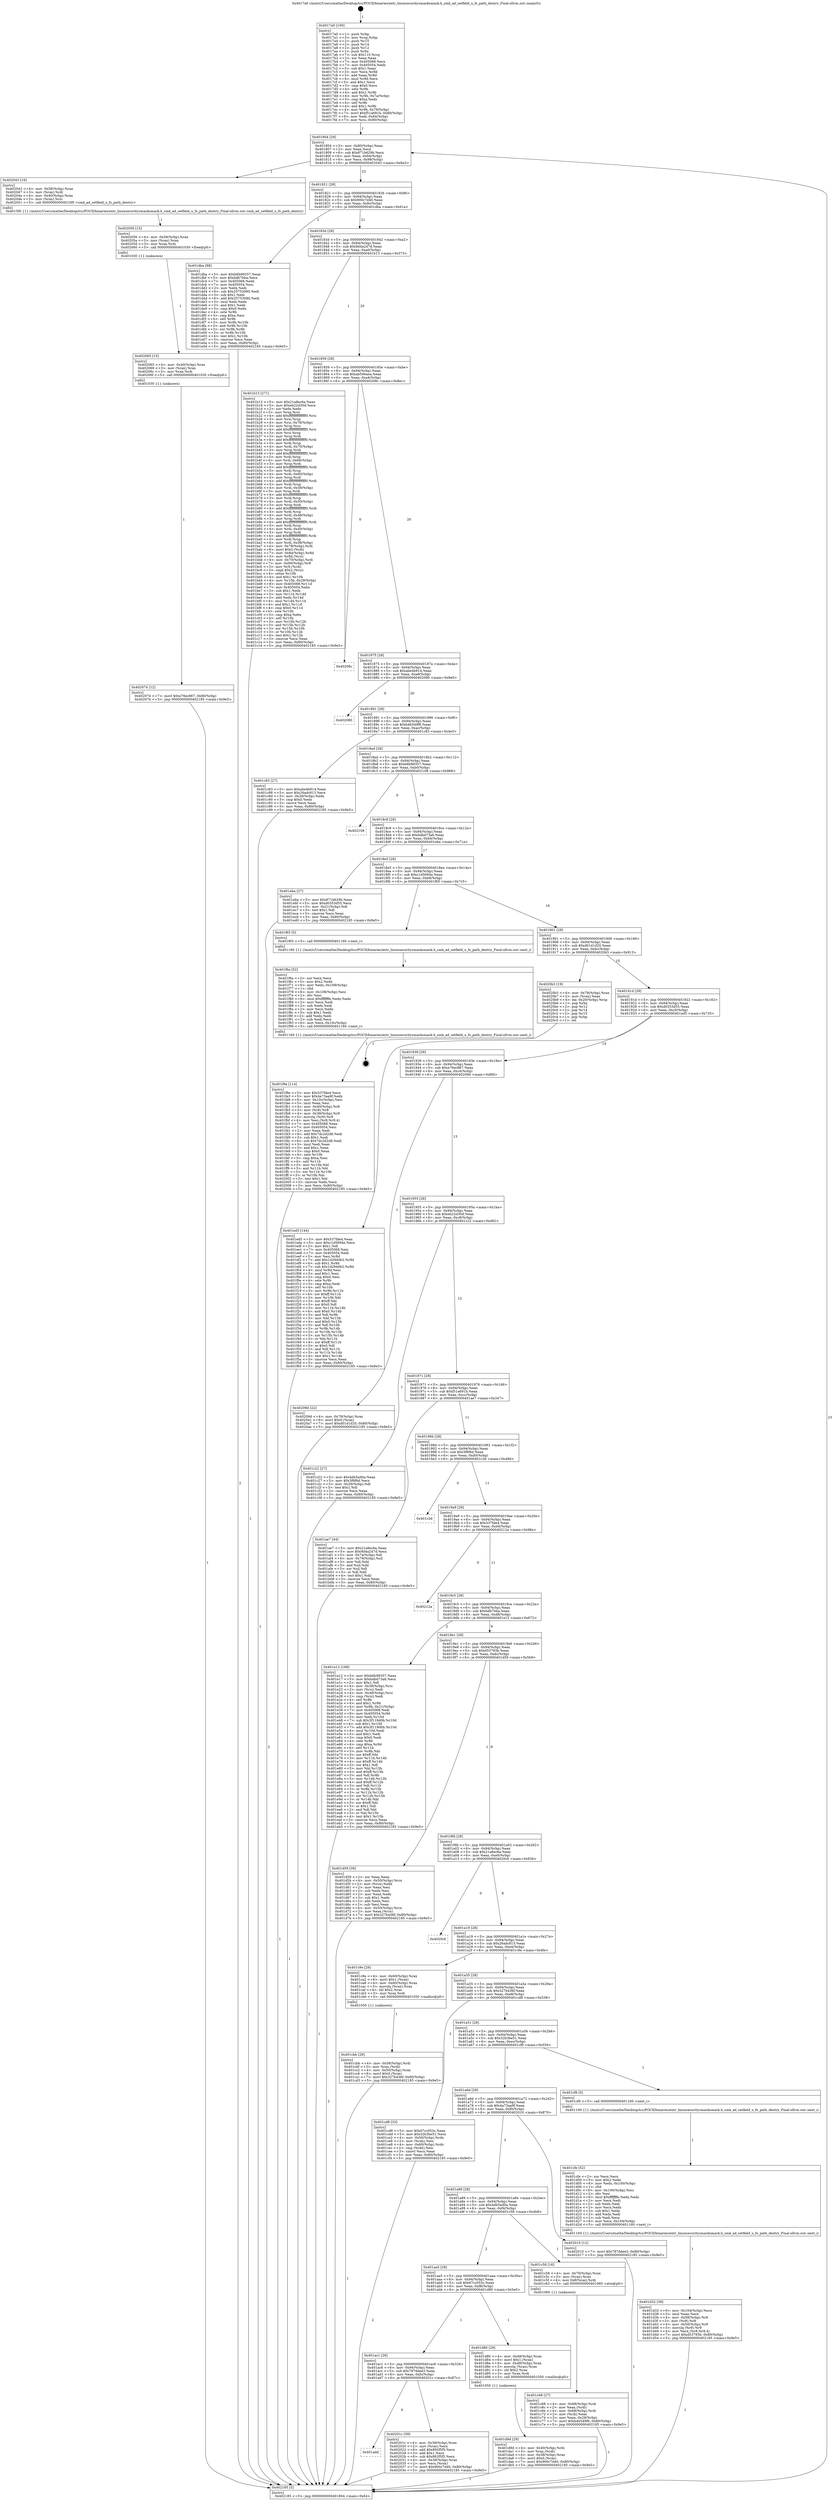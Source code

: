 digraph "0x4017a0" {
  label = "0x4017a0 (/mnt/c/Users/mathe/Desktop/tcc/POCII/binaries/extr_linuxsecuritysmacksmack.h_smk_ad_setfield_u_fs_path_dentry_Final-ollvm.out::main(0))"
  labelloc = "t"
  node[shape=record]

  Entry [label="",width=0.3,height=0.3,shape=circle,fillcolor=black,style=filled]
  "0x401804" [label="{
     0x401804 [29]\l
     | [instrs]\l
     &nbsp;&nbsp;0x401804 \<+3\>: mov -0x80(%rbp),%eax\l
     &nbsp;&nbsp;0x401807 \<+2\>: mov %eax,%ecx\l
     &nbsp;&nbsp;0x401809 \<+6\>: sub $0x871b629b,%ecx\l
     &nbsp;&nbsp;0x40180f \<+6\>: mov %eax,-0x94(%rbp)\l
     &nbsp;&nbsp;0x401815 \<+6\>: mov %ecx,-0x98(%rbp)\l
     &nbsp;&nbsp;0x40181b \<+6\>: je 0000000000402043 \<main+0x8a3\>\l
  }"]
  "0x402043" [label="{
     0x402043 [19]\l
     | [instrs]\l
     &nbsp;&nbsp;0x402043 \<+4\>: mov -0x58(%rbp),%rax\l
     &nbsp;&nbsp;0x402047 \<+3\>: mov (%rax),%rdi\l
     &nbsp;&nbsp;0x40204a \<+4\>: mov -0x40(%rbp),%rax\l
     &nbsp;&nbsp;0x40204e \<+3\>: mov (%rax),%rsi\l
     &nbsp;&nbsp;0x402051 \<+5\>: call 00000000004015f0 \<smk_ad_setfield_u_fs_path_dentry\>\l
     | [calls]\l
     &nbsp;&nbsp;0x4015f0 \{1\} (/mnt/c/Users/mathe/Desktop/tcc/POCII/binaries/extr_linuxsecuritysmacksmack.h_smk_ad_setfield_u_fs_path_dentry_Final-ollvm.out::smk_ad_setfield_u_fs_path_dentry)\l
  }"]
  "0x401821" [label="{
     0x401821 [28]\l
     | [instrs]\l
     &nbsp;&nbsp;0x401821 \<+5\>: jmp 0000000000401826 \<main+0x86\>\l
     &nbsp;&nbsp;0x401826 \<+6\>: mov -0x94(%rbp),%eax\l
     &nbsp;&nbsp;0x40182c \<+5\>: sub $0x900c7d40,%eax\l
     &nbsp;&nbsp;0x401831 \<+6\>: mov %eax,-0x9c(%rbp)\l
     &nbsp;&nbsp;0x401837 \<+6\>: je 0000000000401dba \<main+0x61a\>\l
  }"]
  Exit [label="",width=0.3,height=0.3,shape=circle,fillcolor=black,style=filled,peripheries=2]
  "0x401dba" [label="{
     0x401dba [88]\l
     | [instrs]\l
     &nbsp;&nbsp;0x401dba \<+5\>: mov $0xb6b99357,%eax\l
     &nbsp;&nbsp;0x401dbf \<+5\>: mov $0xbdb7bba,%ecx\l
     &nbsp;&nbsp;0x401dc4 \<+7\>: mov 0x405068,%edx\l
     &nbsp;&nbsp;0x401dcb \<+7\>: mov 0x405054,%esi\l
     &nbsp;&nbsp;0x401dd2 \<+2\>: mov %edx,%edi\l
     &nbsp;&nbsp;0x401dd4 \<+6\>: sub $0x25753080,%edi\l
     &nbsp;&nbsp;0x401dda \<+3\>: sub $0x1,%edi\l
     &nbsp;&nbsp;0x401ddd \<+6\>: add $0x25753080,%edi\l
     &nbsp;&nbsp;0x401de3 \<+3\>: imul %edi,%edx\l
     &nbsp;&nbsp;0x401de6 \<+3\>: and $0x1,%edx\l
     &nbsp;&nbsp;0x401de9 \<+3\>: cmp $0x0,%edx\l
     &nbsp;&nbsp;0x401dec \<+4\>: sete %r8b\l
     &nbsp;&nbsp;0x401df0 \<+3\>: cmp $0xa,%esi\l
     &nbsp;&nbsp;0x401df3 \<+4\>: setl %r9b\l
     &nbsp;&nbsp;0x401df7 \<+3\>: mov %r8b,%r10b\l
     &nbsp;&nbsp;0x401dfa \<+3\>: and %r9b,%r10b\l
     &nbsp;&nbsp;0x401dfd \<+3\>: xor %r9b,%r8b\l
     &nbsp;&nbsp;0x401e00 \<+3\>: or %r8b,%r10b\l
     &nbsp;&nbsp;0x401e03 \<+4\>: test $0x1,%r10b\l
     &nbsp;&nbsp;0x401e07 \<+3\>: cmovne %ecx,%eax\l
     &nbsp;&nbsp;0x401e0a \<+3\>: mov %eax,-0x80(%rbp)\l
     &nbsp;&nbsp;0x401e0d \<+5\>: jmp 0000000000402185 \<main+0x9e5\>\l
  }"]
  "0x40183d" [label="{
     0x40183d [28]\l
     | [instrs]\l
     &nbsp;&nbsp;0x40183d \<+5\>: jmp 0000000000401842 \<main+0xa2\>\l
     &nbsp;&nbsp;0x401842 \<+6\>: mov -0x94(%rbp),%eax\l
     &nbsp;&nbsp;0x401848 \<+5\>: sub $0x9d4a247d,%eax\l
     &nbsp;&nbsp;0x40184d \<+6\>: mov %eax,-0xa0(%rbp)\l
     &nbsp;&nbsp;0x401853 \<+6\>: je 0000000000401b13 \<main+0x373\>\l
  }"]
  "0x402074" [label="{
     0x402074 [12]\l
     | [instrs]\l
     &nbsp;&nbsp;0x402074 \<+7\>: movl $0xe76ec867,-0x80(%rbp)\l
     &nbsp;&nbsp;0x40207b \<+5\>: jmp 0000000000402185 \<main+0x9e5\>\l
  }"]
  "0x401b13" [label="{
     0x401b13 [271]\l
     | [instrs]\l
     &nbsp;&nbsp;0x401b13 \<+5\>: mov $0x21a8ec6a,%eax\l
     &nbsp;&nbsp;0x401b18 \<+5\>: mov $0xeb22d30d,%ecx\l
     &nbsp;&nbsp;0x401b1d \<+2\>: xor %edx,%edx\l
     &nbsp;&nbsp;0x401b1f \<+3\>: mov %rsp,%rsi\l
     &nbsp;&nbsp;0x401b22 \<+4\>: add $0xfffffffffffffff0,%rsi\l
     &nbsp;&nbsp;0x401b26 \<+3\>: mov %rsi,%rsp\l
     &nbsp;&nbsp;0x401b29 \<+4\>: mov %rsi,-0x78(%rbp)\l
     &nbsp;&nbsp;0x401b2d \<+3\>: mov %rsp,%rsi\l
     &nbsp;&nbsp;0x401b30 \<+4\>: add $0xfffffffffffffff0,%rsi\l
     &nbsp;&nbsp;0x401b34 \<+3\>: mov %rsi,%rsp\l
     &nbsp;&nbsp;0x401b37 \<+3\>: mov %rsp,%rdi\l
     &nbsp;&nbsp;0x401b3a \<+4\>: add $0xfffffffffffffff0,%rdi\l
     &nbsp;&nbsp;0x401b3e \<+3\>: mov %rdi,%rsp\l
     &nbsp;&nbsp;0x401b41 \<+4\>: mov %rdi,-0x70(%rbp)\l
     &nbsp;&nbsp;0x401b45 \<+3\>: mov %rsp,%rdi\l
     &nbsp;&nbsp;0x401b48 \<+4\>: add $0xfffffffffffffff0,%rdi\l
     &nbsp;&nbsp;0x401b4c \<+3\>: mov %rdi,%rsp\l
     &nbsp;&nbsp;0x401b4f \<+4\>: mov %rdi,-0x68(%rbp)\l
     &nbsp;&nbsp;0x401b53 \<+3\>: mov %rsp,%rdi\l
     &nbsp;&nbsp;0x401b56 \<+4\>: add $0xfffffffffffffff0,%rdi\l
     &nbsp;&nbsp;0x401b5a \<+3\>: mov %rdi,%rsp\l
     &nbsp;&nbsp;0x401b5d \<+4\>: mov %rdi,-0x60(%rbp)\l
     &nbsp;&nbsp;0x401b61 \<+3\>: mov %rsp,%rdi\l
     &nbsp;&nbsp;0x401b64 \<+4\>: add $0xfffffffffffffff0,%rdi\l
     &nbsp;&nbsp;0x401b68 \<+3\>: mov %rdi,%rsp\l
     &nbsp;&nbsp;0x401b6b \<+4\>: mov %rdi,-0x58(%rbp)\l
     &nbsp;&nbsp;0x401b6f \<+3\>: mov %rsp,%rdi\l
     &nbsp;&nbsp;0x401b72 \<+4\>: add $0xfffffffffffffff0,%rdi\l
     &nbsp;&nbsp;0x401b76 \<+3\>: mov %rdi,%rsp\l
     &nbsp;&nbsp;0x401b79 \<+4\>: mov %rdi,-0x50(%rbp)\l
     &nbsp;&nbsp;0x401b7d \<+3\>: mov %rsp,%rdi\l
     &nbsp;&nbsp;0x401b80 \<+4\>: add $0xfffffffffffffff0,%rdi\l
     &nbsp;&nbsp;0x401b84 \<+3\>: mov %rdi,%rsp\l
     &nbsp;&nbsp;0x401b87 \<+4\>: mov %rdi,-0x48(%rbp)\l
     &nbsp;&nbsp;0x401b8b \<+3\>: mov %rsp,%rdi\l
     &nbsp;&nbsp;0x401b8e \<+4\>: add $0xfffffffffffffff0,%rdi\l
     &nbsp;&nbsp;0x401b92 \<+3\>: mov %rdi,%rsp\l
     &nbsp;&nbsp;0x401b95 \<+4\>: mov %rdi,-0x40(%rbp)\l
     &nbsp;&nbsp;0x401b99 \<+3\>: mov %rsp,%rdi\l
     &nbsp;&nbsp;0x401b9c \<+4\>: add $0xfffffffffffffff0,%rdi\l
     &nbsp;&nbsp;0x401ba0 \<+3\>: mov %rdi,%rsp\l
     &nbsp;&nbsp;0x401ba3 \<+4\>: mov %rdi,-0x38(%rbp)\l
     &nbsp;&nbsp;0x401ba7 \<+4\>: mov -0x78(%rbp),%rdi\l
     &nbsp;&nbsp;0x401bab \<+6\>: movl $0x0,(%rdi)\l
     &nbsp;&nbsp;0x401bb1 \<+7\>: mov -0x84(%rbp),%r8d\l
     &nbsp;&nbsp;0x401bb8 \<+3\>: mov %r8d,(%rsi)\l
     &nbsp;&nbsp;0x401bbb \<+4\>: mov -0x70(%rbp),%rdi\l
     &nbsp;&nbsp;0x401bbf \<+7\>: mov -0x90(%rbp),%r9\l
     &nbsp;&nbsp;0x401bc6 \<+3\>: mov %r9,(%rdi)\l
     &nbsp;&nbsp;0x401bc9 \<+3\>: cmpl $0x2,(%rsi)\l
     &nbsp;&nbsp;0x401bcc \<+4\>: setne %r10b\l
     &nbsp;&nbsp;0x401bd0 \<+4\>: and $0x1,%r10b\l
     &nbsp;&nbsp;0x401bd4 \<+4\>: mov %r10b,-0x29(%rbp)\l
     &nbsp;&nbsp;0x401bd8 \<+8\>: mov 0x405068,%r11d\l
     &nbsp;&nbsp;0x401be0 \<+7\>: mov 0x405054,%ebx\l
     &nbsp;&nbsp;0x401be7 \<+3\>: sub $0x1,%edx\l
     &nbsp;&nbsp;0x401bea \<+3\>: mov %r11d,%r14d\l
     &nbsp;&nbsp;0x401bed \<+3\>: add %edx,%r14d\l
     &nbsp;&nbsp;0x401bf0 \<+4\>: imul %r14d,%r11d\l
     &nbsp;&nbsp;0x401bf4 \<+4\>: and $0x1,%r11d\l
     &nbsp;&nbsp;0x401bf8 \<+4\>: cmp $0x0,%r11d\l
     &nbsp;&nbsp;0x401bfc \<+4\>: sete %r10b\l
     &nbsp;&nbsp;0x401c00 \<+3\>: cmp $0xa,%ebx\l
     &nbsp;&nbsp;0x401c03 \<+4\>: setl %r15b\l
     &nbsp;&nbsp;0x401c07 \<+3\>: mov %r10b,%r12b\l
     &nbsp;&nbsp;0x401c0a \<+3\>: and %r15b,%r12b\l
     &nbsp;&nbsp;0x401c0d \<+3\>: xor %r15b,%r10b\l
     &nbsp;&nbsp;0x401c10 \<+3\>: or %r10b,%r12b\l
     &nbsp;&nbsp;0x401c13 \<+4\>: test $0x1,%r12b\l
     &nbsp;&nbsp;0x401c17 \<+3\>: cmovne %ecx,%eax\l
     &nbsp;&nbsp;0x401c1a \<+3\>: mov %eax,-0x80(%rbp)\l
     &nbsp;&nbsp;0x401c1d \<+5\>: jmp 0000000000402185 \<main+0x9e5\>\l
  }"]
  "0x401859" [label="{
     0x401859 [28]\l
     | [instrs]\l
     &nbsp;&nbsp;0x401859 \<+5\>: jmp 000000000040185e \<main+0xbe\>\l
     &nbsp;&nbsp;0x40185e \<+6\>: mov -0x94(%rbp),%eax\l
     &nbsp;&nbsp;0x401864 \<+5\>: sub $0xab546aea,%eax\l
     &nbsp;&nbsp;0x401869 \<+6\>: mov %eax,-0xa4(%rbp)\l
     &nbsp;&nbsp;0x40186f \<+6\>: je 000000000040208c \<main+0x8ec\>\l
  }"]
  "0x402065" [label="{
     0x402065 [15]\l
     | [instrs]\l
     &nbsp;&nbsp;0x402065 \<+4\>: mov -0x40(%rbp),%rax\l
     &nbsp;&nbsp;0x402069 \<+3\>: mov (%rax),%rax\l
     &nbsp;&nbsp;0x40206c \<+3\>: mov %rax,%rdi\l
     &nbsp;&nbsp;0x40206f \<+5\>: call 0000000000401030 \<free@plt\>\l
     | [calls]\l
     &nbsp;&nbsp;0x401030 \{1\} (unknown)\l
  }"]
  "0x40208c" [label="{
     0x40208c\l
  }", style=dashed]
  "0x401875" [label="{
     0x401875 [28]\l
     | [instrs]\l
     &nbsp;&nbsp;0x401875 \<+5\>: jmp 000000000040187a \<main+0xda\>\l
     &nbsp;&nbsp;0x40187a \<+6\>: mov -0x94(%rbp),%eax\l
     &nbsp;&nbsp;0x401880 \<+5\>: sub $0xabe4b914,%eax\l
     &nbsp;&nbsp;0x401885 \<+6\>: mov %eax,-0xa8(%rbp)\l
     &nbsp;&nbsp;0x40188b \<+6\>: je 0000000000402080 \<main+0x8e0\>\l
  }"]
  "0x402056" [label="{
     0x402056 [15]\l
     | [instrs]\l
     &nbsp;&nbsp;0x402056 \<+4\>: mov -0x58(%rbp),%rax\l
     &nbsp;&nbsp;0x40205a \<+3\>: mov (%rax),%rax\l
     &nbsp;&nbsp;0x40205d \<+3\>: mov %rax,%rdi\l
     &nbsp;&nbsp;0x402060 \<+5\>: call 0000000000401030 \<free@plt\>\l
     | [calls]\l
     &nbsp;&nbsp;0x401030 \{1\} (unknown)\l
  }"]
  "0x402080" [label="{
     0x402080\l
  }", style=dashed]
  "0x401891" [label="{
     0x401891 [28]\l
     | [instrs]\l
     &nbsp;&nbsp;0x401891 \<+5\>: jmp 0000000000401896 \<main+0xf6\>\l
     &nbsp;&nbsp;0x401896 \<+6\>: mov -0x94(%rbp),%eax\l
     &nbsp;&nbsp;0x40189c \<+5\>: sub $0xb4b549f6,%eax\l
     &nbsp;&nbsp;0x4018a1 \<+6\>: mov %eax,-0xac(%rbp)\l
     &nbsp;&nbsp;0x4018a7 \<+6\>: je 0000000000401c83 \<main+0x4e3\>\l
  }"]
  "0x401add" [label="{
     0x401add\l
  }", style=dashed]
  "0x401c83" [label="{
     0x401c83 [27]\l
     | [instrs]\l
     &nbsp;&nbsp;0x401c83 \<+5\>: mov $0xabe4b914,%eax\l
     &nbsp;&nbsp;0x401c88 \<+5\>: mov $0x26adc813,%ecx\l
     &nbsp;&nbsp;0x401c8d \<+3\>: mov -0x28(%rbp),%edx\l
     &nbsp;&nbsp;0x401c90 \<+3\>: cmp $0x0,%edx\l
     &nbsp;&nbsp;0x401c93 \<+3\>: cmove %ecx,%eax\l
     &nbsp;&nbsp;0x401c96 \<+3\>: mov %eax,-0x80(%rbp)\l
     &nbsp;&nbsp;0x401c99 \<+5\>: jmp 0000000000402185 \<main+0x9e5\>\l
  }"]
  "0x4018ad" [label="{
     0x4018ad [28]\l
     | [instrs]\l
     &nbsp;&nbsp;0x4018ad \<+5\>: jmp 00000000004018b2 \<main+0x112\>\l
     &nbsp;&nbsp;0x4018b2 \<+6\>: mov -0x94(%rbp),%eax\l
     &nbsp;&nbsp;0x4018b8 \<+5\>: sub $0xb6b99357,%eax\l
     &nbsp;&nbsp;0x4018bd \<+6\>: mov %eax,-0xb0(%rbp)\l
     &nbsp;&nbsp;0x4018c3 \<+6\>: je 0000000000402108 \<main+0x968\>\l
  }"]
  "0x40201c" [label="{
     0x40201c [39]\l
     | [instrs]\l
     &nbsp;&nbsp;0x40201c \<+4\>: mov -0x38(%rbp),%rax\l
     &nbsp;&nbsp;0x402020 \<+2\>: mov (%rax),%ecx\l
     &nbsp;&nbsp;0x402022 \<+6\>: add $0x892f5f5,%ecx\l
     &nbsp;&nbsp;0x402028 \<+3\>: add $0x1,%ecx\l
     &nbsp;&nbsp;0x40202b \<+6\>: sub $0x892f5f5,%ecx\l
     &nbsp;&nbsp;0x402031 \<+4\>: mov -0x38(%rbp),%rax\l
     &nbsp;&nbsp;0x402035 \<+2\>: mov %ecx,(%rax)\l
     &nbsp;&nbsp;0x402037 \<+7\>: movl $0x900c7d40,-0x80(%rbp)\l
     &nbsp;&nbsp;0x40203e \<+5\>: jmp 0000000000402185 \<main+0x9e5\>\l
  }"]
  "0x402108" [label="{
     0x402108\l
  }", style=dashed]
  "0x4018c9" [label="{
     0x4018c9 [28]\l
     | [instrs]\l
     &nbsp;&nbsp;0x4018c9 \<+5\>: jmp 00000000004018ce \<main+0x12e\>\l
     &nbsp;&nbsp;0x4018ce \<+6\>: mov -0x94(%rbp),%eax\l
     &nbsp;&nbsp;0x4018d4 \<+5\>: sub $0xbdbd73a6,%eax\l
     &nbsp;&nbsp;0x4018d9 \<+6\>: mov %eax,-0xb4(%rbp)\l
     &nbsp;&nbsp;0x4018df \<+6\>: je 0000000000401eba \<main+0x71a\>\l
  }"]
  "0x401f9e" [label="{
     0x401f9e [114]\l
     | [instrs]\l
     &nbsp;&nbsp;0x401f9e \<+5\>: mov $0x537fde4,%ecx\l
     &nbsp;&nbsp;0x401fa3 \<+5\>: mov $0x4a73aa9f,%edx\l
     &nbsp;&nbsp;0x401fa8 \<+6\>: mov -0x10c(%rbp),%esi\l
     &nbsp;&nbsp;0x401fae \<+3\>: imul %eax,%esi\l
     &nbsp;&nbsp;0x401fb1 \<+4\>: mov -0x40(%rbp),%r8\l
     &nbsp;&nbsp;0x401fb5 \<+3\>: mov (%r8),%r8\l
     &nbsp;&nbsp;0x401fb8 \<+4\>: mov -0x38(%rbp),%r9\l
     &nbsp;&nbsp;0x401fbc \<+3\>: movslq (%r9),%r9\l
     &nbsp;&nbsp;0x401fbf \<+4\>: mov %esi,(%r8,%r9,4)\l
     &nbsp;&nbsp;0x401fc3 \<+7\>: mov 0x405068,%eax\l
     &nbsp;&nbsp;0x401fca \<+7\>: mov 0x405054,%esi\l
     &nbsp;&nbsp;0x401fd1 \<+2\>: mov %eax,%edi\l
     &nbsp;&nbsp;0x401fd3 \<+6\>: add $0x7dc2d2d8,%edi\l
     &nbsp;&nbsp;0x401fd9 \<+3\>: sub $0x1,%edi\l
     &nbsp;&nbsp;0x401fdc \<+6\>: sub $0x7dc2d2d8,%edi\l
     &nbsp;&nbsp;0x401fe2 \<+3\>: imul %edi,%eax\l
     &nbsp;&nbsp;0x401fe5 \<+3\>: and $0x1,%eax\l
     &nbsp;&nbsp;0x401fe8 \<+3\>: cmp $0x0,%eax\l
     &nbsp;&nbsp;0x401feb \<+4\>: sete %r10b\l
     &nbsp;&nbsp;0x401fef \<+3\>: cmp $0xa,%esi\l
     &nbsp;&nbsp;0x401ff2 \<+4\>: setl %r11b\l
     &nbsp;&nbsp;0x401ff6 \<+3\>: mov %r10b,%bl\l
     &nbsp;&nbsp;0x401ff9 \<+3\>: and %r11b,%bl\l
     &nbsp;&nbsp;0x401ffc \<+3\>: xor %r11b,%r10b\l
     &nbsp;&nbsp;0x401fff \<+3\>: or %r10b,%bl\l
     &nbsp;&nbsp;0x402002 \<+3\>: test $0x1,%bl\l
     &nbsp;&nbsp;0x402005 \<+3\>: cmovne %edx,%ecx\l
     &nbsp;&nbsp;0x402008 \<+3\>: mov %ecx,-0x80(%rbp)\l
     &nbsp;&nbsp;0x40200b \<+5\>: jmp 0000000000402185 \<main+0x9e5\>\l
  }"]
  "0x401eba" [label="{
     0x401eba [27]\l
     | [instrs]\l
     &nbsp;&nbsp;0x401eba \<+5\>: mov $0x871b629b,%eax\l
     &nbsp;&nbsp;0x401ebf \<+5\>: mov $0xd0353d55,%ecx\l
     &nbsp;&nbsp;0x401ec4 \<+3\>: mov -0x21(%rbp),%dl\l
     &nbsp;&nbsp;0x401ec7 \<+3\>: test $0x1,%dl\l
     &nbsp;&nbsp;0x401eca \<+3\>: cmovne %ecx,%eax\l
     &nbsp;&nbsp;0x401ecd \<+3\>: mov %eax,-0x80(%rbp)\l
     &nbsp;&nbsp;0x401ed0 \<+5\>: jmp 0000000000402185 \<main+0x9e5\>\l
  }"]
  "0x4018e5" [label="{
     0x4018e5 [28]\l
     | [instrs]\l
     &nbsp;&nbsp;0x4018e5 \<+5\>: jmp 00000000004018ea \<main+0x14a\>\l
     &nbsp;&nbsp;0x4018ea \<+6\>: mov -0x94(%rbp),%eax\l
     &nbsp;&nbsp;0x4018f0 \<+5\>: sub $0xc1d5694e,%eax\l
     &nbsp;&nbsp;0x4018f5 \<+6\>: mov %eax,-0xb8(%rbp)\l
     &nbsp;&nbsp;0x4018fb \<+6\>: je 0000000000401f65 \<main+0x7c5\>\l
  }"]
  "0x401f6a" [label="{
     0x401f6a [52]\l
     | [instrs]\l
     &nbsp;&nbsp;0x401f6a \<+2\>: xor %ecx,%ecx\l
     &nbsp;&nbsp;0x401f6c \<+5\>: mov $0x2,%edx\l
     &nbsp;&nbsp;0x401f71 \<+6\>: mov %edx,-0x108(%rbp)\l
     &nbsp;&nbsp;0x401f77 \<+1\>: cltd\l
     &nbsp;&nbsp;0x401f78 \<+6\>: mov -0x108(%rbp),%esi\l
     &nbsp;&nbsp;0x401f7e \<+2\>: idiv %esi\l
     &nbsp;&nbsp;0x401f80 \<+6\>: imul $0xfffffffe,%edx,%edx\l
     &nbsp;&nbsp;0x401f86 \<+2\>: mov %ecx,%edi\l
     &nbsp;&nbsp;0x401f88 \<+2\>: sub %edx,%edi\l
     &nbsp;&nbsp;0x401f8a \<+2\>: mov %ecx,%edx\l
     &nbsp;&nbsp;0x401f8c \<+3\>: sub $0x1,%edx\l
     &nbsp;&nbsp;0x401f8f \<+2\>: add %edx,%edi\l
     &nbsp;&nbsp;0x401f91 \<+2\>: sub %edi,%ecx\l
     &nbsp;&nbsp;0x401f93 \<+6\>: mov %ecx,-0x10c(%rbp)\l
     &nbsp;&nbsp;0x401f99 \<+5\>: call 0000000000401160 \<next_i\>\l
     | [calls]\l
     &nbsp;&nbsp;0x401160 \{1\} (/mnt/c/Users/mathe/Desktop/tcc/POCII/binaries/extr_linuxsecuritysmacksmack.h_smk_ad_setfield_u_fs_path_dentry_Final-ollvm.out::next_i)\l
  }"]
  "0x401f65" [label="{
     0x401f65 [5]\l
     | [instrs]\l
     &nbsp;&nbsp;0x401f65 \<+5\>: call 0000000000401160 \<next_i\>\l
     | [calls]\l
     &nbsp;&nbsp;0x401160 \{1\} (/mnt/c/Users/mathe/Desktop/tcc/POCII/binaries/extr_linuxsecuritysmacksmack.h_smk_ad_setfield_u_fs_path_dentry_Final-ollvm.out::next_i)\l
  }"]
  "0x401901" [label="{
     0x401901 [28]\l
     | [instrs]\l
     &nbsp;&nbsp;0x401901 \<+5\>: jmp 0000000000401906 \<main+0x166\>\l
     &nbsp;&nbsp;0x401906 \<+6\>: mov -0x94(%rbp),%eax\l
     &nbsp;&nbsp;0x40190c \<+5\>: sub $0xd01d1d20,%eax\l
     &nbsp;&nbsp;0x401911 \<+6\>: mov %eax,-0xbc(%rbp)\l
     &nbsp;&nbsp;0x401917 \<+6\>: je 00000000004020b3 \<main+0x913\>\l
  }"]
  "0x401d9d" [label="{
     0x401d9d [29]\l
     | [instrs]\l
     &nbsp;&nbsp;0x401d9d \<+4\>: mov -0x40(%rbp),%rdi\l
     &nbsp;&nbsp;0x401da1 \<+3\>: mov %rax,(%rdi)\l
     &nbsp;&nbsp;0x401da4 \<+4\>: mov -0x38(%rbp),%rax\l
     &nbsp;&nbsp;0x401da8 \<+6\>: movl $0x0,(%rax)\l
     &nbsp;&nbsp;0x401dae \<+7\>: movl $0x900c7d40,-0x80(%rbp)\l
     &nbsp;&nbsp;0x401db5 \<+5\>: jmp 0000000000402185 \<main+0x9e5\>\l
  }"]
  "0x4020b3" [label="{
     0x4020b3 [19]\l
     | [instrs]\l
     &nbsp;&nbsp;0x4020b3 \<+4\>: mov -0x78(%rbp),%rax\l
     &nbsp;&nbsp;0x4020b7 \<+2\>: mov (%rax),%eax\l
     &nbsp;&nbsp;0x4020b9 \<+4\>: lea -0x20(%rbp),%rsp\l
     &nbsp;&nbsp;0x4020bd \<+1\>: pop %rbx\l
     &nbsp;&nbsp;0x4020be \<+2\>: pop %r12\l
     &nbsp;&nbsp;0x4020c0 \<+2\>: pop %r14\l
     &nbsp;&nbsp;0x4020c2 \<+2\>: pop %r15\l
     &nbsp;&nbsp;0x4020c4 \<+1\>: pop %rbp\l
     &nbsp;&nbsp;0x4020c5 \<+1\>: ret\l
  }"]
  "0x40191d" [label="{
     0x40191d [28]\l
     | [instrs]\l
     &nbsp;&nbsp;0x40191d \<+5\>: jmp 0000000000401922 \<main+0x182\>\l
     &nbsp;&nbsp;0x401922 \<+6\>: mov -0x94(%rbp),%eax\l
     &nbsp;&nbsp;0x401928 \<+5\>: sub $0xd0353d55,%eax\l
     &nbsp;&nbsp;0x40192d \<+6\>: mov %eax,-0xc0(%rbp)\l
     &nbsp;&nbsp;0x401933 \<+6\>: je 0000000000401ed5 \<main+0x735\>\l
  }"]
  "0x401ac1" [label="{
     0x401ac1 [28]\l
     | [instrs]\l
     &nbsp;&nbsp;0x401ac1 \<+5\>: jmp 0000000000401ac6 \<main+0x326\>\l
     &nbsp;&nbsp;0x401ac6 \<+6\>: mov -0x94(%rbp),%eax\l
     &nbsp;&nbsp;0x401acc \<+5\>: sub $0x787ddee3,%eax\l
     &nbsp;&nbsp;0x401ad1 \<+6\>: mov %eax,-0xfc(%rbp)\l
     &nbsp;&nbsp;0x401ad7 \<+6\>: je 000000000040201c \<main+0x87c\>\l
  }"]
  "0x401ed5" [label="{
     0x401ed5 [144]\l
     | [instrs]\l
     &nbsp;&nbsp;0x401ed5 \<+5\>: mov $0x537fde4,%eax\l
     &nbsp;&nbsp;0x401eda \<+5\>: mov $0xc1d5694e,%ecx\l
     &nbsp;&nbsp;0x401edf \<+2\>: mov $0x1,%dl\l
     &nbsp;&nbsp;0x401ee1 \<+7\>: mov 0x405068,%esi\l
     &nbsp;&nbsp;0x401ee8 \<+7\>: mov 0x405054,%edi\l
     &nbsp;&nbsp;0x401eef \<+3\>: mov %esi,%r8d\l
     &nbsp;&nbsp;0x401ef2 \<+7\>: add $0x1d2940b2,%r8d\l
     &nbsp;&nbsp;0x401ef9 \<+4\>: sub $0x1,%r8d\l
     &nbsp;&nbsp;0x401efd \<+7\>: sub $0x1d2940b2,%r8d\l
     &nbsp;&nbsp;0x401f04 \<+4\>: imul %r8d,%esi\l
     &nbsp;&nbsp;0x401f08 \<+3\>: and $0x1,%esi\l
     &nbsp;&nbsp;0x401f0b \<+3\>: cmp $0x0,%esi\l
     &nbsp;&nbsp;0x401f0e \<+4\>: sete %r9b\l
     &nbsp;&nbsp;0x401f12 \<+3\>: cmp $0xa,%edi\l
     &nbsp;&nbsp;0x401f15 \<+4\>: setl %r10b\l
     &nbsp;&nbsp;0x401f19 \<+3\>: mov %r9b,%r11b\l
     &nbsp;&nbsp;0x401f1c \<+4\>: xor $0xff,%r11b\l
     &nbsp;&nbsp;0x401f20 \<+3\>: mov %r10b,%bl\l
     &nbsp;&nbsp;0x401f23 \<+3\>: xor $0xff,%bl\l
     &nbsp;&nbsp;0x401f26 \<+3\>: xor $0x0,%dl\l
     &nbsp;&nbsp;0x401f29 \<+3\>: mov %r11b,%r14b\l
     &nbsp;&nbsp;0x401f2c \<+4\>: and $0x0,%r14b\l
     &nbsp;&nbsp;0x401f30 \<+3\>: and %dl,%r9b\l
     &nbsp;&nbsp;0x401f33 \<+3\>: mov %bl,%r15b\l
     &nbsp;&nbsp;0x401f36 \<+4\>: and $0x0,%r15b\l
     &nbsp;&nbsp;0x401f3a \<+3\>: and %dl,%r10b\l
     &nbsp;&nbsp;0x401f3d \<+3\>: or %r9b,%r14b\l
     &nbsp;&nbsp;0x401f40 \<+3\>: or %r10b,%r15b\l
     &nbsp;&nbsp;0x401f43 \<+3\>: xor %r15b,%r14b\l
     &nbsp;&nbsp;0x401f46 \<+3\>: or %bl,%r11b\l
     &nbsp;&nbsp;0x401f49 \<+4\>: xor $0xff,%r11b\l
     &nbsp;&nbsp;0x401f4d \<+3\>: or $0x0,%dl\l
     &nbsp;&nbsp;0x401f50 \<+3\>: and %dl,%r11b\l
     &nbsp;&nbsp;0x401f53 \<+3\>: or %r11b,%r14b\l
     &nbsp;&nbsp;0x401f56 \<+4\>: test $0x1,%r14b\l
     &nbsp;&nbsp;0x401f5a \<+3\>: cmovne %ecx,%eax\l
     &nbsp;&nbsp;0x401f5d \<+3\>: mov %eax,-0x80(%rbp)\l
     &nbsp;&nbsp;0x401f60 \<+5\>: jmp 0000000000402185 \<main+0x9e5\>\l
  }"]
  "0x401939" [label="{
     0x401939 [28]\l
     | [instrs]\l
     &nbsp;&nbsp;0x401939 \<+5\>: jmp 000000000040193e \<main+0x19e\>\l
     &nbsp;&nbsp;0x40193e \<+6\>: mov -0x94(%rbp),%eax\l
     &nbsp;&nbsp;0x401944 \<+5\>: sub $0xe76ec867,%eax\l
     &nbsp;&nbsp;0x401949 \<+6\>: mov %eax,-0xc4(%rbp)\l
     &nbsp;&nbsp;0x40194f \<+6\>: je 000000000040209d \<main+0x8fd\>\l
  }"]
  "0x401d80" [label="{
     0x401d80 [29]\l
     | [instrs]\l
     &nbsp;&nbsp;0x401d80 \<+4\>: mov -0x48(%rbp),%rax\l
     &nbsp;&nbsp;0x401d84 \<+6\>: movl $0x1,(%rax)\l
     &nbsp;&nbsp;0x401d8a \<+4\>: mov -0x48(%rbp),%rax\l
     &nbsp;&nbsp;0x401d8e \<+3\>: movslq (%rax),%rax\l
     &nbsp;&nbsp;0x401d91 \<+4\>: shl $0x2,%rax\l
     &nbsp;&nbsp;0x401d95 \<+3\>: mov %rax,%rdi\l
     &nbsp;&nbsp;0x401d98 \<+5\>: call 0000000000401050 \<malloc@plt\>\l
     | [calls]\l
     &nbsp;&nbsp;0x401050 \{1\} (unknown)\l
  }"]
  "0x40209d" [label="{
     0x40209d [22]\l
     | [instrs]\l
     &nbsp;&nbsp;0x40209d \<+4\>: mov -0x78(%rbp),%rax\l
     &nbsp;&nbsp;0x4020a1 \<+6\>: movl $0x0,(%rax)\l
     &nbsp;&nbsp;0x4020a7 \<+7\>: movl $0xd01d1d20,-0x80(%rbp)\l
     &nbsp;&nbsp;0x4020ae \<+5\>: jmp 0000000000402185 \<main+0x9e5\>\l
  }"]
  "0x401955" [label="{
     0x401955 [28]\l
     | [instrs]\l
     &nbsp;&nbsp;0x401955 \<+5\>: jmp 000000000040195a \<main+0x1ba\>\l
     &nbsp;&nbsp;0x40195a \<+6\>: mov -0x94(%rbp),%eax\l
     &nbsp;&nbsp;0x401960 \<+5\>: sub $0xeb22d30d,%eax\l
     &nbsp;&nbsp;0x401965 \<+6\>: mov %eax,-0xc8(%rbp)\l
     &nbsp;&nbsp;0x40196b \<+6\>: je 0000000000401c22 \<main+0x482\>\l
  }"]
  "0x401d32" [label="{
     0x401d32 [39]\l
     | [instrs]\l
     &nbsp;&nbsp;0x401d32 \<+6\>: mov -0x104(%rbp),%ecx\l
     &nbsp;&nbsp;0x401d38 \<+3\>: imul %eax,%ecx\l
     &nbsp;&nbsp;0x401d3b \<+4\>: mov -0x58(%rbp),%r8\l
     &nbsp;&nbsp;0x401d3f \<+3\>: mov (%r8),%r8\l
     &nbsp;&nbsp;0x401d42 \<+4\>: mov -0x50(%rbp),%r9\l
     &nbsp;&nbsp;0x401d46 \<+3\>: movslq (%r9),%r9\l
     &nbsp;&nbsp;0x401d49 \<+4\>: mov %ecx,(%r8,%r9,4)\l
     &nbsp;&nbsp;0x401d4d \<+7\>: movl $0xd53793b,-0x80(%rbp)\l
     &nbsp;&nbsp;0x401d54 \<+5\>: jmp 0000000000402185 \<main+0x9e5\>\l
  }"]
  "0x401c22" [label="{
     0x401c22 [27]\l
     | [instrs]\l
     &nbsp;&nbsp;0x401c22 \<+5\>: mov $0x4db5ad0a,%eax\l
     &nbsp;&nbsp;0x401c27 \<+5\>: mov $0x3f6f6d,%ecx\l
     &nbsp;&nbsp;0x401c2c \<+3\>: mov -0x29(%rbp),%dl\l
     &nbsp;&nbsp;0x401c2f \<+3\>: test $0x1,%dl\l
     &nbsp;&nbsp;0x401c32 \<+3\>: cmovne %ecx,%eax\l
     &nbsp;&nbsp;0x401c35 \<+3\>: mov %eax,-0x80(%rbp)\l
     &nbsp;&nbsp;0x401c38 \<+5\>: jmp 0000000000402185 \<main+0x9e5\>\l
  }"]
  "0x401971" [label="{
     0x401971 [28]\l
     | [instrs]\l
     &nbsp;&nbsp;0x401971 \<+5\>: jmp 0000000000401976 \<main+0x1d6\>\l
     &nbsp;&nbsp;0x401976 \<+6\>: mov -0x94(%rbp),%eax\l
     &nbsp;&nbsp;0x40197c \<+5\>: sub $0xf51a691b,%eax\l
     &nbsp;&nbsp;0x401981 \<+6\>: mov %eax,-0xcc(%rbp)\l
     &nbsp;&nbsp;0x401987 \<+6\>: je 0000000000401ae7 \<main+0x347\>\l
  }"]
  "0x401cfe" [label="{
     0x401cfe [52]\l
     | [instrs]\l
     &nbsp;&nbsp;0x401cfe \<+2\>: xor %ecx,%ecx\l
     &nbsp;&nbsp;0x401d00 \<+5\>: mov $0x2,%edx\l
     &nbsp;&nbsp;0x401d05 \<+6\>: mov %edx,-0x100(%rbp)\l
     &nbsp;&nbsp;0x401d0b \<+1\>: cltd\l
     &nbsp;&nbsp;0x401d0c \<+6\>: mov -0x100(%rbp),%esi\l
     &nbsp;&nbsp;0x401d12 \<+2\>: idiv %esi\l
     &nbsp;&nbsp;0x401d14 \<+6\>: imul $0xfffffffe,%edx,%edx\l
     &nbsp;&nbsp;0x401d1a \<+2\>: mov %ecx,%edi\l
     &nbsp;&nbsp;0x401d1c \<+2\>: sub %edx,%edi\l
     &nbsp;&nbsp;0x401d1e \<+2\>: mov %ecx,%edx\l
     &nbsp;&nbsp;0x401d20 \<+3\>: sub $0x1,%edx\l
     &nbsp;&nbsp;0x401d23 \<+2\>: add %edx,%edi\l
     &nbsp;&nbsp;0x401d25 \<+2\>: sub %edi,%ecx\l
     &nbsp;&nbsp;0x401d27 \<+6\>: mov %ecx,-0x104(%rbp)\l
     &nbsp;&nbsp;0x401d2d \<+5\>: call 0000000000401160 \<next_i\>\l
     | [calls]\l
     &nbsp;&nbsp;0x401160 \{1\} (/mnt/c/Users/mathe/Desktop/tcc/POCII/binaries/extr_linuxsecuritysmacksmack.h_smk_ad_setfield_u_fs_path_dentry_Final-ollvm.out::next_i)\l
  }"]
  "0x401ae7" [label="{
     0x401ae7 [44]\l
     | [instrs]\l
     &nbsp;&nbsp;0x401ae7 \<+5\>: mov $0x21a8ec6a,%eax\l
     &nbsp;&nbsp;0x401aec \<+5\>: mov $0x9d4a247d,%ecx\l
     &nbsp;&nbsp;0x401af1 \<+3\>: mov -0x7a(%rbp),%dl\l
     &nbsp;&nbsp;0x401af4 \<+4\>: mov -0x79(%rbp),%sil\l
     &nbsp;&nbsp;0x401af8 \<+3\>: mov %dl,%dil\l
     &nbsp;&nbsp;0x401afb \<+3\>: and %sil,%dil\l
     &nbsp;&nbsp;0x401afe \<+3\>: xor %sil,%dl\l
     &nbsp;&nbsp;0x401b01 \<+3\>: or %dl,%dil\l
     &nbsp;&nbsp;0x401b04 \<+4\>: test $0x1,%dil\l
     &nbsp;&nbsp;0x401b08 \<+3\>: cmovne %ecx,%eax\l
     &nbsp;&nbsp;0x401b0b \<+3\>: mov %eax,-0x80(%rbp)\l
     &nbsp;&nbsp;0x401b0e \<+5\>: jmp 0000000000402185 \<main+0x9e5\>\l
  }"]
  "0x40198d" [label="{
     0x40198d [28]\l
     | [instrs]\l
     &nbsp;&nbsp;0x40198d \<+5\>: jmp 0000000000401992 \<main+0x1f2\>\l
     &nbsp;&nbsp;0x401992 \<+6\>: mov -0x94(%rbp),%eax\l
     &nbsp;&nbsp;0x401998 \<+5\>: sub $0x3f6f6d,%eax\l
     &nbsp;&nbsp;0x40199d \<+6\>: mov %eax,-0xd0(%rbp)\l
     &nbsp;&nbsp;0x4019a3 \<+6\>: je 0000000000401c3d \<main+0x49d\>\l
  }"]
  "0x402185" [label="{
     0x402185 [5]\l
     | [instrs]\l
     &nbsp;&nbsp;0x402185 \<+5\>: jmp 0000000000401804 \<main+0x64\>\l
  }"]
  "0x4017a0" [label="{
     0x4017a0 [100]\l
     | [instrs]\l
     &nbsp;&nbsp;0x4017a0 \<+1\>: push %rbp\l
     &nbsp;&nbsp;0x4017a1 \<+3\>: mov %rsp,%rbp\l
     &nbsp;&nbsp;0x4017a4 \<+2\>: push %r15\l
     &nbsp;&nbsp;0x4017a6 \<+2\>: push %r14\l
     &nbsp;&nbsp;0x4017a8 \<+2\>: push %r12\l
     &nbsp;&nbsp;0x4017aa \<+1\>: push %rbx\l
     &nbsp;&nbsp;0x4017ab \<+7\>: sub $0x110,%rsp\l
     &nbsp;&nbsp;0x4017b2 \<+2\>: xor %eax,%eax\l
     &nbsp;&nbsp;0x4017b4 \<+7\>: mov 0x405068,%ecx\l
     &nbsp;&nbsp;0x4017bb \<+7\>: mov 0x405054,%edx\l
     &nbsp;&nbsp;0x4017c2 \<+3\>: sub $0x1,%eax\l
     &nbsp;&nbsp;0x4017c5 \<+3\>: mov %ecx,%r8d\l
     &nbsp;&nbsp;0x4017c8 \<+3\>: add %eax,%r8d\l
     &nbsp;&nbsp;0x4017cb \<+4\>: imul %r8d,%ecx\l
     &nbsp;&nbsp;0x4017cf \<+3\>: and $0x1,%ecx\l
     &nbsp;&nbsp;0x4017d2 \<+3\>: cmp $0x0,%ecx\l
     &nbsp;&nbsp;0x4017d5 \<+4\>: sete %r9b\l
     &nbsp;&nbsp;0x4017d9 \<+4\>: and $0x1,%r9b\l
     &nbsp;&nbsp;0x4017dd \<+4\>: mov %r9b,-0x7a(%rbp)\l
     &nbsp;&nbsp;0x4017e1 \<+3\>: cmp $0xa,%edx\l
     &nbsp;&nbsp;0x4017e4 \<+4\>: setl %r9b\l
     &nbsp;&nbsp;0x4017e8 \<+4\>: and $0x1,%r9b\l
     &nbsp;&nbsp;0x4017ec \<+4\>: mov %r9b,-0x79(%rbp)\l
     &nbsp;&nbsp;0x4017f0 \<+7\>: movl $0xf51a691b,-0x80(%rbp)\l
     &nbsp;&nbsp;0x4017f7 \<+6\>: mov %edi,-0x84(%rbp)\l
     &nbsp;&nbsp;0x4017fd \<+7\>: mov %rsi,-0x90(%rbp)\l
  }"]
  "0x401cbb" [label="{
     0x401cbb [29]\l
     | [instrs]\l
     &nbsp;&nbsp;0x401cbb \<+4\>: mov -0x58(%rbp),%rdi\l
     &nbsp;&nbsp;0x401cbf \<+3\>: mov %rax,(%rdi)\l
     &nbsp;&nbsp;0x401cc2 \<+4\>: mov -0x50(%rbp),%rax\l
     &nbsp;&nbsp;0x401cc6 \<+6\>: movl $0x0,(%rax)\l
     &nbsp;&nbsp;0x401ccc \<+7\>: movl $0x327b436f,-0x80(%rbp)\l
     &nbsp;&nbsp;0x401cd3 \<+5\>: jmp 0000000000402185 \<main+0x9e5\>\l
  }"]
  "0x401c68" [label="{
     0x401c68 [27]\l
     | [instrs]\l
     &nbsp;&nbsp;0x401c68 \<+4\>: mov -0x68(%rbp),%rdi\l
     &nbsp;&nbsp;0x401c6c \<+2\>: mov %eax,(%rdi)\l
     &nbsp;&nbsp;0x401c6e \<+4\>: mov -0x68(%rbp),%rdi\l
     &nbsp;&nbsp;0x401c72 \<+2\>: mov (%rdi),%eax\l
     &nbsp;&nbsp;0x401c74 \<+3\>: mov %eax,-0x28(%rbp)\l
     &nbsp;&nbsp;0x401c77 \<+7\>: movl $0xb4b549f6,-0x80(%rbp)\l
     &nbsp;&nbsp;0x401c7e \<+5\>: jmp 0000000000402185 \<main+0x9e5\>\l
  }"]
  "0x401c3d" [label="{
     0x401c3d\l
  }", style=dashed]
  "0x4019a9" [label="{
     0x4019a9 [28]\l
     | [instrs]\l
     &nbsp;&nbsp;0x4019a9 \<+5\>: jmp 00000000004019ae \<main+0x20e\>\l
     &nbsp;&nbsp;0x4019ae \<+6\>: mov -0x94(%rbp),%eax\l
     &nbsp;&nbsp;0x4019b4 \<+5\>: sub $0x537fde4,%eax\l
     &nbsp;&nbsp;0x4019b9 \<+6\>: mov %eax,-0xd4(%rbp)\l
     &nbsp;&nbsp;0x4019bf \<+6\>: je 000000000040212a \<main+0x98a\>\l
  }"]
  "0x401aa5" [label="{
     0x401aa5 [28]\l
     | [instrs]\l
     &nbsp;&nbsp;0x401aa5 \<+5\>: jmp 0000000000401aaa \<main+0x30a\>\l
     &nbsp;&nbsp;0x401aaa \<+6\>: mov -0x94(%rbp),%eax\l
     &nbsp;&nbsp;0x401ab0 \<+5\>: sub $0x67cc053c,%eax\l
     &nbsp;&nbsp;0x401ab5 \<+6\>: mov %eax,-0xf8(%rbp)\l
     &nbsp;&nbsp;0x401abb \<+6\>: je 0000000000401d80 \<main+0x5e0\>\l
  }"]
  "0x40212a" [label="{
     0x40212a\l
  }", style=dashed]
  "0x4019c5" [label="{
     0x4019c5 [28]\l
     | [instrs]\l
     &nbsp;&nbsp;0x4019c5 \<+5\>: jmp 00000000004019ca \<main+0x22a\>\l
     &nbsp;&nbsp;0x4019ca \<+6\>: mov -0x94(%rbp),%eax\l
     &nbsp;&nbsp;0x4019d0 \<+5\>: sub $0xbdb7bba,%eax\l
     &nbsp;&nbsp;0x4019d5 \<+6\>: mov %eax,-0xd8(%rbp)\l
     &nbsp;&nbsp;0x4019db \<+6\>: je 0000000000401e12 \<main+0x672\>\l
  }"]
  "0x401c58" [label="{
     0x401c58 [16]\l
     | [instrs]\l
     &nbsp;&nbsp;0x401c58 \<+4\>: mov -0x70(%rbp),%rax\l
     &nbsp;&nbsp;0x401c5c \<+3\>: mov (%rax),%rax\l
     &nbsp;&nbsp;0x401c5f \<+4\>: mov 0x8(%rax),%rdi\l
     &nbsp;&nbsp;0x401c63 \<+5\>: call 0000000000401060 \<atoi@plt\>\l
     | [calls]\l
     &nbsp;&nbsp;0x401060 \{1\} (unknown)\l
  }"]
  "0x401e12" [label="{
     0x401e12 [168]\l
     | [instrs]\l
     &nbsp;&nbsp;0x401e12 \<+5\>: mov $0xb6b99357,%eax\l
     &nbsp;&nbsp;0x401e17 \<+5\>: mov $0xbdbd73a6,%ecx\l
     &nbsp;&nbsp;0x401e1c \<+2\>: mov $0x1,%dl\l
     &nbsp;&nbsp;0x401e1e \<+4\>: mov -0x38(%rbp),%rsi\l
     &nbsp;&nbsp;0x401e22 \<+2\>: mov (%rsi),%edi\l
     &nbsp;&nbsp;0x401e24 \<+4\>: mov -0x48(%rbp),%rsi\l
     &nbsp;&nbsp;0x401e28 \<+2\>: cmp (%rsi),%edi\l
     &nbsp;&nbsp;0x401e2a \<+4\>: setl %r8b\l
     &nbsp;&nbsp;0x401e2e \<+4\>: and $0x1,%r8b\l
     &nbsp;&nbsp;0x401e32 \<+4\>: mov %r8b,-0x21(%rbp)\l
     &nbsp;&nbsp;0x401e36 \<+7\>: mov 0x405068,%edi\l
     &nbsp;&nbsp;0x401e3d \<+8\>: mov 0x405054,%r9d\l
     &nbsp;&nbsp;0x401e45 \<+3\>: mov %edi,%r10d\l
     &nbsp;&nbsp;0x401e48 \<+7\>: sub $0x3f119d0b,%r10d\l
     &nbsp;&nbsp;0x401e4f \<+4\>: sub $0x1,%r10d\l
     &nbsp;&nbsp;0x401e53 \<+7\>: add $0x3f119d0b,%r10d\l
     &nbsp;&nbsp;0x401e5a \<+4\>: imul %r10d,%edi\l
     &nbsp;&nbsp;0x401e5e \<+3\>: and $0x1,%edi\l
     &nbsp;&nbsp;0x401e61 \<+3\>: cmp $0x0,%edi\l
     &nbsp;&nbsp;0x401e64 \<+4\>: sete %r8b\l
     &nbsp;&nbsp;0x401e68 \<+4\>: cmp $0xa,%r9d\l
     &nbsp;&nbsp;0x401e6c \<+4\>: setl %r11b\l
     &nbsp;&nbsp;0x401e70 \<+3\>: mov %r8b,%bl\l
     &nbsp;&nbsp;0x401e73 \<+3\>: xor $0xff,%bl\l
     &nbsp;&nbsp;0x401e76 \<+3\>: mov %r11b,%r14b\l
     &nbsp;&nbsp;0x401e79 \<+4\>: xor $0xff,%r14b\l
     &nbsp;&nbsp;0x401e7d \<+3\>: xor $0x1,%dl\l
     &nbsp;&nbsp;0x401e80 \<+3\>: mov %bl,%r15b\l
     &nbsp;&nbsp;0x401e83 \<+4\>: and $0xff,%r15b\l
     &nbsp;&nbsp;0x401e87 \<+3\>: and %dl,%r8b\l
     &nbsp;&nbsp;0x401e8a \<+3\>: mov %r14b,%r12b\l
     &nbsp;&nbsp;0x401e8d \<+4\>: and $0xff,%r12b\l
     &nbsp;&nbsp;0x401e91 \<+3\>: and %dl,%r11b\l
     &nbsp;&nbsp;0x401e94 \<+3\>: or %r8b,%r15b\l
     &nbsp;&nbsp;0x401e97 \<+3\>: or %r11b,%r12b\l
     &nbsp;&nbsp;0x401e9a \<+3\>: xor %r12b,%r15b\l
     &nbsp;&nbsp;0x401e9d \<+3\>: or %r14b,%bl\l
     &nbsp;&nbsp;0x401ea0 \<+3\>: xor $0xff,%bl\l
     &nbsp;&nbsp;0x401ea3 \<+3\>: or $0x1,%dl\l
     &nbsp;&nbsp;0x401ea6 \<+2\>: and %dl,%bl\l
     &nbsp;&nbsp;0x401ea8 \<+3\>: or %bl,%r15b\l
     &nbsp;&nbsp;0x401eab \<+4\>: test $0x1,%r15b\l
     &nbsp;&nbsp;0x401eaf \<+3\>: cmovne %ecx,%eax\l
     &nbsp;&nbsp;0x401eb2 \<+3\>: mov %eax,-0x80(%rbp)\l
     &nbsp;&nbsp;0x401eb5 \<+5\>: jmp 0000000000402185 \<main+0x9e5\>\l
  }"]
  "0x4019e1" [label="{
     0x4019e1 [28]\l
     | [instrs]\l
     &nbsp;&nbsp;0x4019e1 \<+5\>: jmp 00000000004019e6 \<main+0x246\>\l
     &nbsp;&nbsp;0x4019e6 \<+6\>: mov -0x94(%rbp),%eax\l
     &nbsp;&nbsp;0x4019ec \<+5\>: sub $0xd53793b,%eax\l
     &nbsp;&nbsp;0x4019f1 \<+6\>: mov %eax,-0xdc(%rbp)\l
     &nbsp;&nbsp;0x4019f7 \<+6\>: je 0000000000401d59 \<main+0x5b9\>\l
  }"]
  "0x401a89" [label="{
     0x401a89 [28]\l
     | [instrs]\l
     &nbsp;&nbsp;0x401a89 \<+5\>: jmp 0000000000401a8e \<main+0x2ee\>\l
     &nbsp;&nbsp;0x401a8e \<+6\>: mov -0x94(%rbp),%eax\l
     &nbsp;&nbsp;0x401a94 \<+5\>: sub $0x4db5ad0a,%eax\l
     &nbsp;&nbsp;0x401a99 \<+6\>: mov %eax,-0xf4(%rbp)\l
     &nbsp;&nbsp;0x401a9f \<+6\>: je 0000000000401c58 \<main+0x4b8\>\l
  }"]
  "0x401d59" [label="{
     0x401d59 [39]\l
     | [instrs]\l
     &nbsp;&nbsp;0x401d59 \<+2\>: xor %eax,%eax\l
     &nbsp;&nbsp;0x401d5b \<+4\>: mov -0x50(%rbp),%rcx\l
     &nbsp;&nbsp;0x401d5f \<+2\>: mov (%rcx),%edx\l
     &nbsp;&nbsp;0x401d61 \<+2\>: mov %eax,%esi\l
     &nbsp;&nbsp;0x401d63 \<+2\>: sub %edx,%esi\l
     &nbsp;&nbsp;0x401d65 \<+2\>: mov %eax,%edx\l
     &nbsp;&nbsp;0x401d67 \<+3\>: sub $0x1,%edx\l
     &nbsp;&nbsp;0x401d6a \<+2\>: add %edx,%esi\l
     &nbsp;&nbsp;0x401d6c \<+2\>: sub %esi,%eax\l
     &nbsp;&nbsp;0x401d6e \<+4\>: mov -0x50(%rbp),%rcx\l
     &nbsp;&nbsp;0x401d72 \<+2\>: mov %eax,(%rcx)\l
     &nbsp;&nbsp;0x401d74 \<+7\>: movl $0x327b436f,-0x80(%rbp)\l
     &nbsp;&nbsp;0x401d7b \<+5\>: jmp 0000000000402185 \<main+0x9e5\>\l
  }"]
  "0x4019fd" [label="{
     0x4019fd [28]\l
     | [instrs]\l
     &nbsp;&nbsp;0x4019fd \<+5\>: jmp 0000000000401a02 \<main+0x262\>\l
     &nbsp;&nbsp;0x401a02 \<+6\>: mov -0x94(%rbp),%eax\l
     &nbsp;&nbsp;0x401a08 \<+5\>: sub $0x21a8ec6a,%eax\l
     &nbsp;&nbsp;0x401a0d \<+6\>: mov %eax,-0xe0(%rbp)\l
     &nbsp;&nbsp;0x401a13 \<+6\>: je 00000000004020c6 \<main+0x926\>\l
  }"]
  "0x402010" [label="{
     0x402010 [12]\l
     | [instrs]\l
     &nbsp;&nbsp;0x402010 \<+7\>: movl $0x787ddee3,-0x80(%rbp)\l
     &nbsp;&nbsp;0x402017 \<+5\>: jmp 0000000000402185 \<main+0x9e5\>\l
  }"]
  "0x4020c6" [label="{
     0x4020c6\l
  }", style=dashed]
  "0x401a19" [label="{
     0x401a19 [28]\l
     | [instrs]\l
     &nbsp;&nbsp;0x401a19 \<+5\>: jmp 0000000000401a1e \<main+0x27e\>\l
     &nbsp;&nbsp;0x401a1e \<+6\>: mov -0x94(%rbp),%eax\l
     &nbsp;&nbsp;0x401a24 \<+5\>: sub $0x26adc813,%eax\l
     &nbsp;&nbsp;0x401a29 \<+6\>: mov %eax,-0xe4(%rbp)\l
     &nbsp;&nbsp;0x401a2f \<+6\>: je 0000000000401c9e \<main+0x4fe\>\l
  }"]
  "0x401a6d" [label="{
     0x401a6d [28]\l
     | [instrs]\l
     &nbsp;&nbsp;0x401a6d \<+5\>: jmp 0000000000401a72 \<main+0x2d2\>\l
     &nbsp;&nbsp;0x401a72 \<+6\>: mov -0x94(%rbp),%eax\l
     &nbsp;&nbsp;0x401a78 \<+5\>: sub $0x4a73aa9f,%eax\l
     &nbsp;&nbsp;0x401a7d \<+6\>: mov %eax,-0xf0(%rbp)\l
     &nbsp;&nbsp;0x401a83 \<+6\>: je 0000000000402010 \<main+0x870\>\l
  }"]
  "0x401c9e" [label="{
     0x401c9e [29]\l
     | [instrs]\l
     &nbsp;&nbsp;0x401c9e \<+4\>: mov -0x60(%rbp),%rax\l
     &nbsp;&nbsp;0x401ca2 \<+6\>: movl $0x1,(%rax)\l
     &nbsp;&nbsp;0x401ca8 \<+4\>: mov -0x60(%rbp),%rax\l
     &nbsp;&nbsp;0x401cac \<+3\>: movslq (%rax),%rax\l
     &nbsp;&nbsp;0x401caf \<+4\>: shl $0x2,%rax\l
     &nbsp;&nbsp;0x401cb3 \<+3\>: mov %rax,%rdi\l
     &nbsp;&nbsp;0x401cb6 \<+5\>: call 0000000000401050 \<malloc@plt\>\l
     | [calls]\l
     &nbsp;&nbsp;0x401050 \{1\} (unknown)\l
  }"]
  "0x401a35" [label="{
     0x401a35 [28]\l
     | [instrs]\l
     &nbsp;&nbsp;0x401a35 \<+5\>: jmp 0000000000401a3a \<main+0x29a\>\l
     &nbsp;&nbsp;0x401a3a \<+6\>: mov -0x94(%rbp),%eax\l
     &nbsp;&nbsp;0x401a40 \<+5\>: sub $0x327b436f,%eax\l
     &nbsp;&nbsp;0x401a45 \<+6\>: mov %eax,-0xe8(%rbp)\l
     &nbsp;&nbsp;0x401a4b \<+6\>: je 0000000000401cd8 \<main+0x538\>\l
  }"]
  "0x401cf9" [label="{
     0x401cf9 [5]\l
     | [instrs]\l
     &nbsp;&nbsp;0x401cf9 \<+5\>: call 0000000000401160 \<next_i\>\l
     | [calls]\l
     &nbsp;&nbsp;0x401160 \{1\} (/mnt/c/Users/mathe/Desktop/tcc/POCII/binaries/extr_linuxsecuritysmacksmack.h_smk_ad_setfield_u_fs_path_dentry_Final-ollvm.out::next_i)\l
  }"]
  "0x401cd8" [label="{
     0x401cd8 [33]\l
     | [instrs]\l
     &nbsp;&nbsp;0x401cd8 \<+5\>: mov $0x67cc053c,%eax\l
     &nbsp;&nbsp;0x401cdd \<+5\>: mov $0x32b3be51,%ecx\l
     &nbsp;&nbsp;0x401ce2 \<+4\>: mov -0x50(%rbp),%rdx\l
     &nbsp;&nbsp;0x401ce6 \<+2\>: mov (%rdx),%esi\l
     &nbsp;&nbsp;0x401ce8 \<+4\>: mov -0x60(%rbp),%rdx\l
     &nbsp;&nbsp;0x401cec \<+2\>: cmp (%rdx),%esi\l
     &nbsp;&nbsp;0x401cee \<+3\>: cmovl %ecx,%eax\l
     &nbsp;&nbsp;0x401cf1 \<+3\>: mov %eax,-0x80(%rbp)\l
     &nbsp;&nbsp;0x401cf4 \<+5\>: jmp 0000000000402185 \<main+0x9e5\>\l
  }"]
  "0x401a51" [label="{
     0x401a51 [28]\l
     | [instrs]\l
     &nbsp;&nbsp;0x401a51 \<+5\>: jmp 0000000000401a56 \<main+0x2b6\>\l
     &nbsp;&nbsp;0x401a56 \<+6\>: mov -0x94(%rbp),%eax\l
     &nbsp;&nbsp;0x401a5c \<+5\>: sub $0x32b3be51,%eax\l
     &nbsp;&nbsp;0x401a61 \<+6\>: mov %eax,-0xec(%rbp)\l
     &nbsp;&nbsp;0x401a67 \<+6\>: je 0000000000401cf9 \<main+0x559\>\l
  }"]
  Entry -> "0x4017a0" [label=" 1"]
  "0x401804" -> "0x402043" [label=" 1"]
  "0x401804" -> "0x401821" [label=" 23"]
  "0x4020b3" -> Exit [label=" 1"]
  "0x401821" -> "0x401dba" [label=" 2"]
  "0x401821" -> "0x40183d" [label=" 21"]
  "0x40209d" -> "0x402185" [label=" 1"]
  "0x40183d" -> "0x401b13" [label=" 1"]
  "0x40183d" -> "0x401859" [label=" 20"]
  "0x402074" -> "0x402185" [label=" 1"]
  "0x401859" -> "0x40208c" [label=" 0"]
  "0x401859" -> "0x401875" [label=" 20"]
  "0x402065" -> "0x402074" [label=" 1"]
  "0x401875" -> "0x402080" [label=" 0"]
  "0x401875" -> "0x401891" [label=" 20"]
  "0x402056" -> "0x402065" [label=" 1"]
  "0x401891" -> "0x401c83" [label=" 1"]
  "0x401891" -> "0x4018ad" [label=" 19"]
  "0x402043" -> "0x402056" [label=" 1"]
  "0x4018ad" -> "0x402108" [label=" 0"]
  "0x4018ad" -> "0x4018c9" [label=" 19"]
  "0x40201c" -> "0x402185" [label=" 1"]
  "0x4018c9" -> "0x401eba" [label=" 2"]
  "0x4018c9" -> "0x4018e5" [label=" 17"]
  "0x401ac1" -> "0x40201c" [label=" 1"]
  "0x4018e5" -> "0x401f65" [label=" 1"]
  "0x4018e5" -> "0x401901" [label=" 16"]
  "0x401ac1" -> "0x401add" [label=" 0"]
  "0x401901" -> "0x4020b3" [label=" 1"]
  "0x401901" -> "0x40191d" [label=" 15"]
  "0x402010" -> "0x402185" [label=" 1"]
  "0x40191d" -> "0x401ed5" [label=" 1"]
  "0x40191d" -> "0x401939" [label=" 14"]
  "0x401f9e" -> "0x402185" [label=" 1"]
  "0x401939" -> "0x40209d" [label=" 1"]
  "0x401939" -> "0x401955" [label=" 13"]
  "0x401f6a" -> "0x401f9e" [label=" 1"]
  "0x401955" -> "0x401c22" [label=" 1"]
  "0x401955" -> "0x401971" [label=" 12"]
  "0x401ed5" -> "0x402185" [label=" 1"]
  "0x401971" -> "0x401ae7" [label=" 1"]
  "0x401971" -> "0x40198d" [label=" 11"]
  "0x401ae7" -> "0x402185" [label=" 1"]
  "0x4017a0" -> "0x401804" [label=" 1"]
  "0x402185" -> "0x401804" [label=" 23"]
  "0x401eba" -> "0x402185" [label=" 2"]
  "0x401b13" -> "0x402185" [label=" 1"]
  "0x401c22" -> "0x402185" [label=" 1"]
  "0x401e12" -> "0x402185" [label=" 2"]
  "0x40198d" -> "0x401c3d" [label=" 0"]
  "0x40198d" -> "0x4019a9" [label=" 11"]
  "0x401dba" -> "0x402185" [label=" 2"]
  "0x4019a9" -> "0x40212a" [label=" 0"]
  "0x4019a9" -> "0x4019c5" [label=" 11"]
  "0x401d9d" -> "0x402185" [label=" 1"]
  "0x4019c5" -> "0x401e12" [label=" 2"]
  "0x4019c5" -> "0x4019e1" [label=" 9"]
  "0x401d80" -> "0x401d9d" [label=" 1"]
  "0x4019e1" -> "0x401d59" [label=" 1"]
  "0x4019e1" -> "0x4019fd" [label=" 8"]
  "0x401aa5" -> "0x401d80" [label=" 1"]
  "0x4019fd" -> "0x4020c6" [label=" 0"]
  "0x4019fd" -> "0x401a19" [label=" 8"]
  "0x401f65" -> "0x401f6a" [label=" 1"]
  "0x401a19" -> "0x401c9e" [label=" 1"]
  "0x401a19" -> "0x401a35" [label=" 7"]
  "0x401d32" -> "0x402185" [label=" 1"]
  "0x401a35" -> "0x401cd8" [label=" 2"]
  "0x401a35" -> "0x401a51" [label=" 5"]
  "0x401cfe" -> "0x401d32" [label=" 1"]
  "0x401a51" -> "0x401cf9" [label=" 1"]
  "0x401a51" -> "0x401a6d" [label=" 4"]
  "0x401d59" -> "0x402185" [label=" 1"]
  "0x401a6d" -> "0x402010" [label=" 1"]
  "0x401a6d" -> "0x401a89" [label=" 3"]
  "0x401aa5" -> "0x401ac1" [label=" 1"]
  "0x401a89" -> "0x401c58" [label=" 1"]
  "0x401a89" -> "0x401aa5" [label=" 2"]
  "0x401c58" -> "0x401c68" [label=" 1"]
  "0x401c68" -> "0x402185" [label=" 1"]
  "0x401c83" -> "0x402185" [label=" 1"]
  "0x401c9e" -> "0x401cbb" [label=" 1"]
  "0x401cbb" -> "0x402185" [label=" 1"]
  "0x401cd8" -> "0x402185" [label=" 2"]
  "0x401cf9" -> "0x401cfe" [label=" 1"]
}
